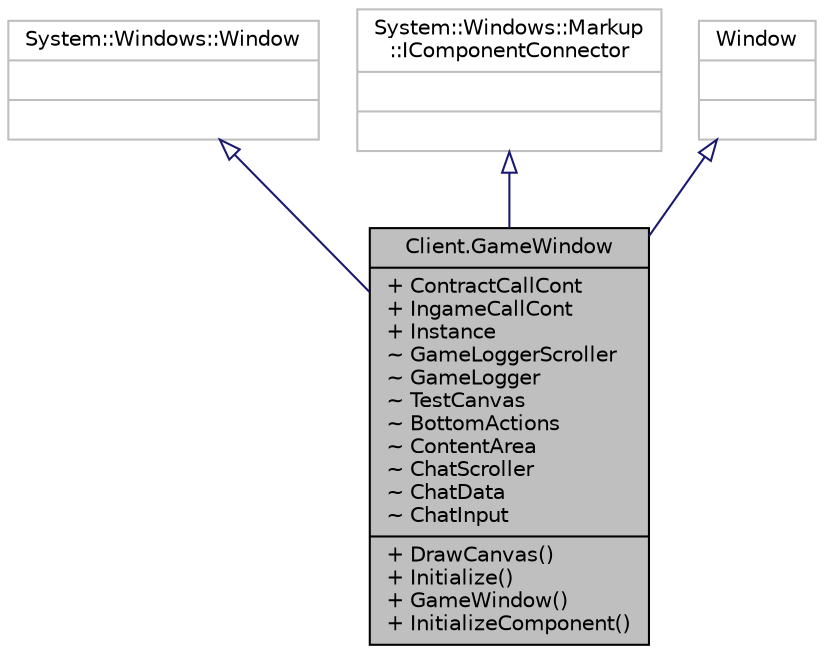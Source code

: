 digraph "Client.GameWindow"
{
  edge [fontname="Helvetica",fontsize="10",labelfontname="Helvetica",labelfontsize="10"];
  node [fontname="Helvetica",fontsize="10",shape=record];
  Node0 [label="{Client.GameWindow\n|+ ContractCallCont\l+ IngameCallCont\l+ Instance\l~ GameLoggerScroller\l~ GameLogger\l~ TestCanvas\l~ BottomActions\l~ ContentArea\l~ ChatScroller\l~ ChatData\l~ ChatInput\l|+ DrawCanvas()\l+ Initialize()\l+ GameWindow()\l+ InitializeComponent()\l}",height=0.2,width=0.4,color="black", fillcolor="grey75", style="filled", fontcolor="black"];
  Node1 -> Node0 [dir="back",color="midnightblue",fontsize="10",style="solid",arrowtail="onormal"];
  Node1 [label="{System::Windows::Window\n||}",height=0.2,width=0.4,color="grey75", fillcolor="white", style="filled"];
  Node2 -> Node0 [dir="back",color="midnightblue",fontsize="10",style="solid",arrowtail="onormal"];
  Node2 [label="{System::Windows::Markup\l::IComponentConnector\n||}",height=0.2,width=0.4,color="grey75", fillcolor="white", style="filled"];
  Node3 -> Node0 [dir="back",color="midnightblue",fontsize="10",style="solid",arrowtail="onormal"];
  Node3 [label="{Window\n||}",height=0.2,width=0.4,color="grey75", fillcolor="white", style="filled"];
}
